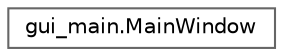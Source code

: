 digraph "Graphical Class Hierarchy"
{
 // LATEX_PDF_SIZE
  bgcolor="transparent";
  edge [fontname=Helvetica,fontsize=10,labelfontname=Helvetica,labelfontsize=10];
  node [fontname=Helvetica,fontsize=10,shape=box,height=0.2,width=0.4];
  rankdir="LR";
  Node0 [id="Node000000",label="gui_main.MainWindow",height=0.2,width=0.4,color="grey40", fillcolor="white", style="filled",URL="$classgui__main_1_1_main_window.html",tooltip=" "];
}
